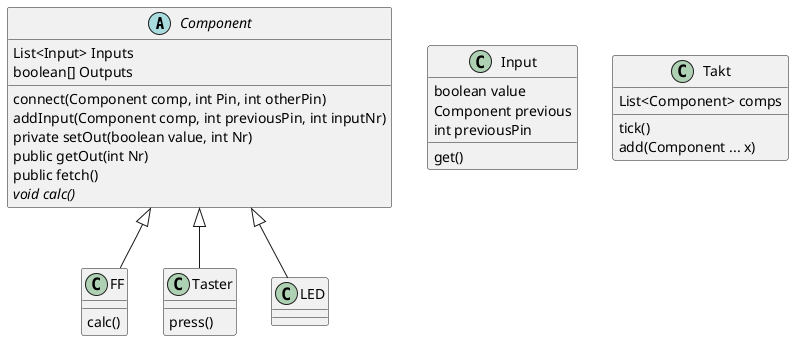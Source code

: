 @startuml
abstract class Component
class FF
class Taster
class LED
class Input

Input : boolean value
Input : Component previous
Input : int previousPin
Input : get()

Component : connect(Component comp, int Pin, int otherPin)
Component : addInput(Component comp, int previousPin, int inputNr)
Component : private setOut(boolean value, int Nr)
Component : public getOut(int Nr)
Component : public fetch()
Component : {abstract} void calc()
Component : List<Input> Inputs
Component : boolean[] Outputs

Taster : press()
FF : calc()

Takt : tick()
Takt : add(Component ... x)
Takt : List<Component> comps

Component <|-- Taster
Component <|-- LED
Component <|-- FF

@enduml@startuml
abstract class Component
class FF
class Taster
class LED
class Input

Input : boolean value
Input : Component previous
Input : int previousPin
Input : get()

Component : connect(Component comp, int Pin, int otherPin)
Component : addInput(Component comp, int previousPin, int inputNr)
Component : private setOut(boolean value, int Nr)
Component : public getOut(int Nr)
Component : public fetch()
Component : calc()
Component : List<Input> Inputs
Component : boolean[] Outputs

Taster : press()
FF : calc()

Takt : tick()
Takt : add(Component ... x)
Takt : List<Component> comps

Component <|-- Taster
Component <|-- LED
Component <|-- FF

@enduml